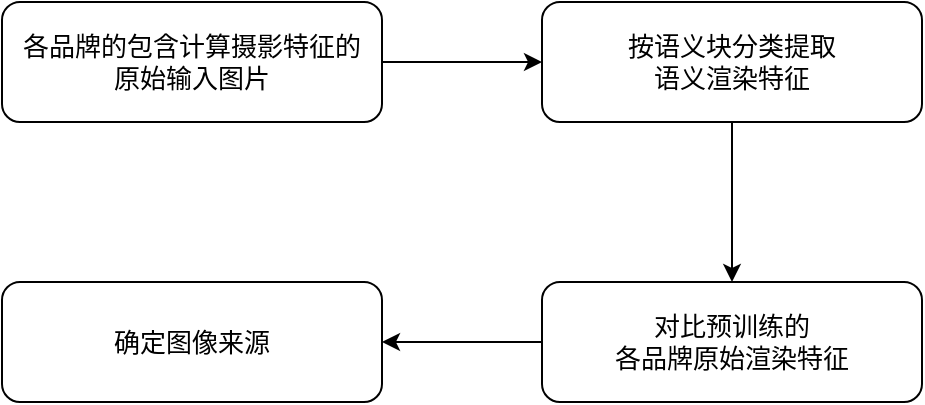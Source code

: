 <mxfile version="20.5.2" type="github">
  <diagram id="xte9x5PXek2ECf2oN91r" name="Page-1">
    <mxGraphModel dx="829" dy="687" grid="1" gridSize="10" guides="1" tooltips="1" connect="1" arrows="1" fold="1" page="1" pageScale="1" pageWidth="850" pageHeight="1100" math="0" shadow="0">
      <root>
        <mxCell id="0" />
        <mxCell id="1" parent="0" />
        <mxCell id="wT2D6kl-QJrfzIs25svH-4" value="" style="edgeStyle=orthogonalEdgeStyle;rounded=1;orthogonalLoop=1;jettySize=auto;html=1;fontSize=13;" edge="1" parent="1" source="wT2D6kl-QJrfzIs25svH-2" target="wT2D6kl-QJrfzIs25svH-3">
          <mxGeometry relative="1" as="geometry" />
        </mxCell>
        <mxCell id="wT2D6kl-QJrfzIs25svH-2" value="各品牌的包含计算摄影特征的&lt;br&gt;原始输入图片" style="rounded=1;whiteSpace=wrap;html=1;fontSize=13;" vertex="1" parent="1">
          <mxGeometry x="90" y="170" width="190" height="60" as="geometry" />
        </mxCell>
        <mxCell id="wT2D6kl-QJrfzIs25svH-6" value="" style="edgeStyle=orthogonalEdgeStyle;rounded=1;orthogonalLoop=1;jettySize=auto;html=1;fontSize=13;" edge="1" parent="1" source="wT2D6kl-QJrfzIs25svH-3" target="wT2D6kl-QJrfzIs25svH-5">
          <mxGeometry relative="1" as="geometry" />
        </mxCell>
        <mxCell id="wT2D6kl-QJrfzIs25svH-3" value="按语义块分类提取&lt;br&gt;语义渲染特征" style="rounded=1;whiteSpace=wrap;html=1;fontSize=13;" vertex="1" parent="1">
          <mxGeometry x="360" y="170" width="190" height="60" as="geometry" />
        </mxCell>
        <mxCell id="wT2D6kl-QJrfzIs25svH-8" value="" style="edgeStyle=orthogonalEdgeStyle;rounded=1;orthogonalLoop=1;jettySize=auto;html=1;fontSize=13;" edge="1" parent="1" source="wT2D6kl-QJrfzIs25svH-5" target="wT2D6kl-QJrfzIs25svH-7">
          <mxGeometry relative="1" as="geometry" />
        </mxCell>
        <mxCell id="wT2D6kl-QJrfzIs25svH-5" value="对比预训练的&lt;br&gt;各品牌原始渲染特征" style="rounded=1;whiteSpace=wrap;html=1;fontSize=13;" vertex="1" parent="1">
          <mxGeometry x="360" y="310" width="190" height="60" as="geometry" />
        </mxCell>
        <mxCell id="wT2D6kl-QJrfzIs25svH-7" value="确定图像来源" style="rounded=1;whiteSpace=wrap;html=1;fontSize=13;" vertex="1" parent="1">
          <mxGeometry x="90" y="310" width="190" height="60" as="geometry" />
        </mxCell>
      </root>
    </mxGraphModel>
  </diagram>
</mxfile>
